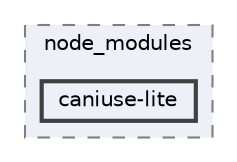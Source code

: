 digraph "pkiclassroomrescheduler/src/main/frontend/node_modules/caniuse-lite"
{
 // LATEX_PDF_SIZE
  bgcolor="transparent";
  edge [fontname=Helvetica,fontsize=10,labelfontname=Helvetica,labelfontsize=10];
  node [fontname=Helvetica,fontsize=10,shape=box,height=0.2,width=0.4];
  compound=true
  subgraph clusterdir_72953eda66ccb3a2722c28e1c3e6c23b {
    graph [ bgcolor="#edf0f7", pencolor="grey50", label="node_modules", fontname=Helvetica,fontsize=10 style="filled,dashed", URL="dir_72953eda66ccb3a2722c28e1c3e6c23b.html",tooltip=""]
  dir_8a240ef9a71d82113465e41e8695d80c [label="caniuse-lite", fillcolor="#edf0f7", color="grey25", style="filled,bold", URL="dir_8a240ef9a71d82113465e41e8695d80c.html",tooltip=""];
  }
}
